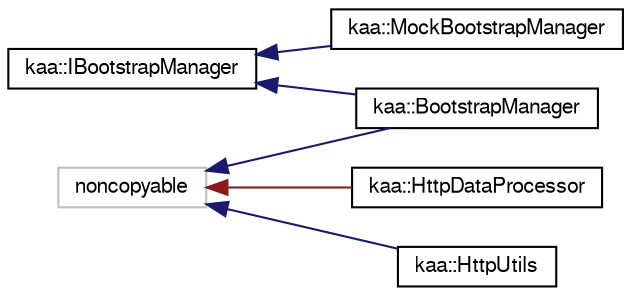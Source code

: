 digraph "Graphical Class Hierarchy"
{
  bgcolor="transparent";
  edge [fontname="FreeSans",fontsize="10",labelfontname="FreeSans",labelfontsize="10"];
  node [fontname="FreeSans",fontsize="10",shape=record];
  rankdir="LR";
  Node1 [label="kaa::IBootstrapManager",height=0.2,width=0.4,color="black",URL="$classkaa_1_1IBootstrapManager.html"];
  Node1 -> Node2 [dir="back",color="midnightblue",fontsize="10",style="solid",fontname="FreeSans"];
  Node2 [label="kaa::BootstrapManager",height=0.2,width=0.4,color="black",URL="$classkaa_1_1BootstrapManager.html"];
  Node1 -> Node3 [dir="back",color="midnightblue",fontsize="10",style="solid",fontname="FreeSans"];
  Node3 [label="kaa::MockBootstrapManager",height=0.2,width=0.4,color="black",URL="$classkaa_1_1MockBootstrapManager.html"];
  Node4 [label="noncopyable",height=0.2,width=0.4,color="grey75"];
  Node4 -> Node2 [dir="back",color="midnightblue",fontsize="10",style="solid",fontname="FreeSans"];
  Node4 -> Node5 [dir="back",color="firebrick4",fontsize="10",style="solid",fontname="FreeSans"];
  Node5 [label="kaa::HttpDataProcessor",height=0.2,width=0.4,color="black",URL="$classkaa_1_1HttpDataProcessor.html"];
  Node4 -> Node6 [dir="back",color="midnightblue",fontsize="10",style="solid",fontname="FreeSans"];
  Node6 [label="kaa::HttpUtils",height=0.2,width=0.4,color="black",URL="$classkaa_1_1HttpUtils.html"];
}
